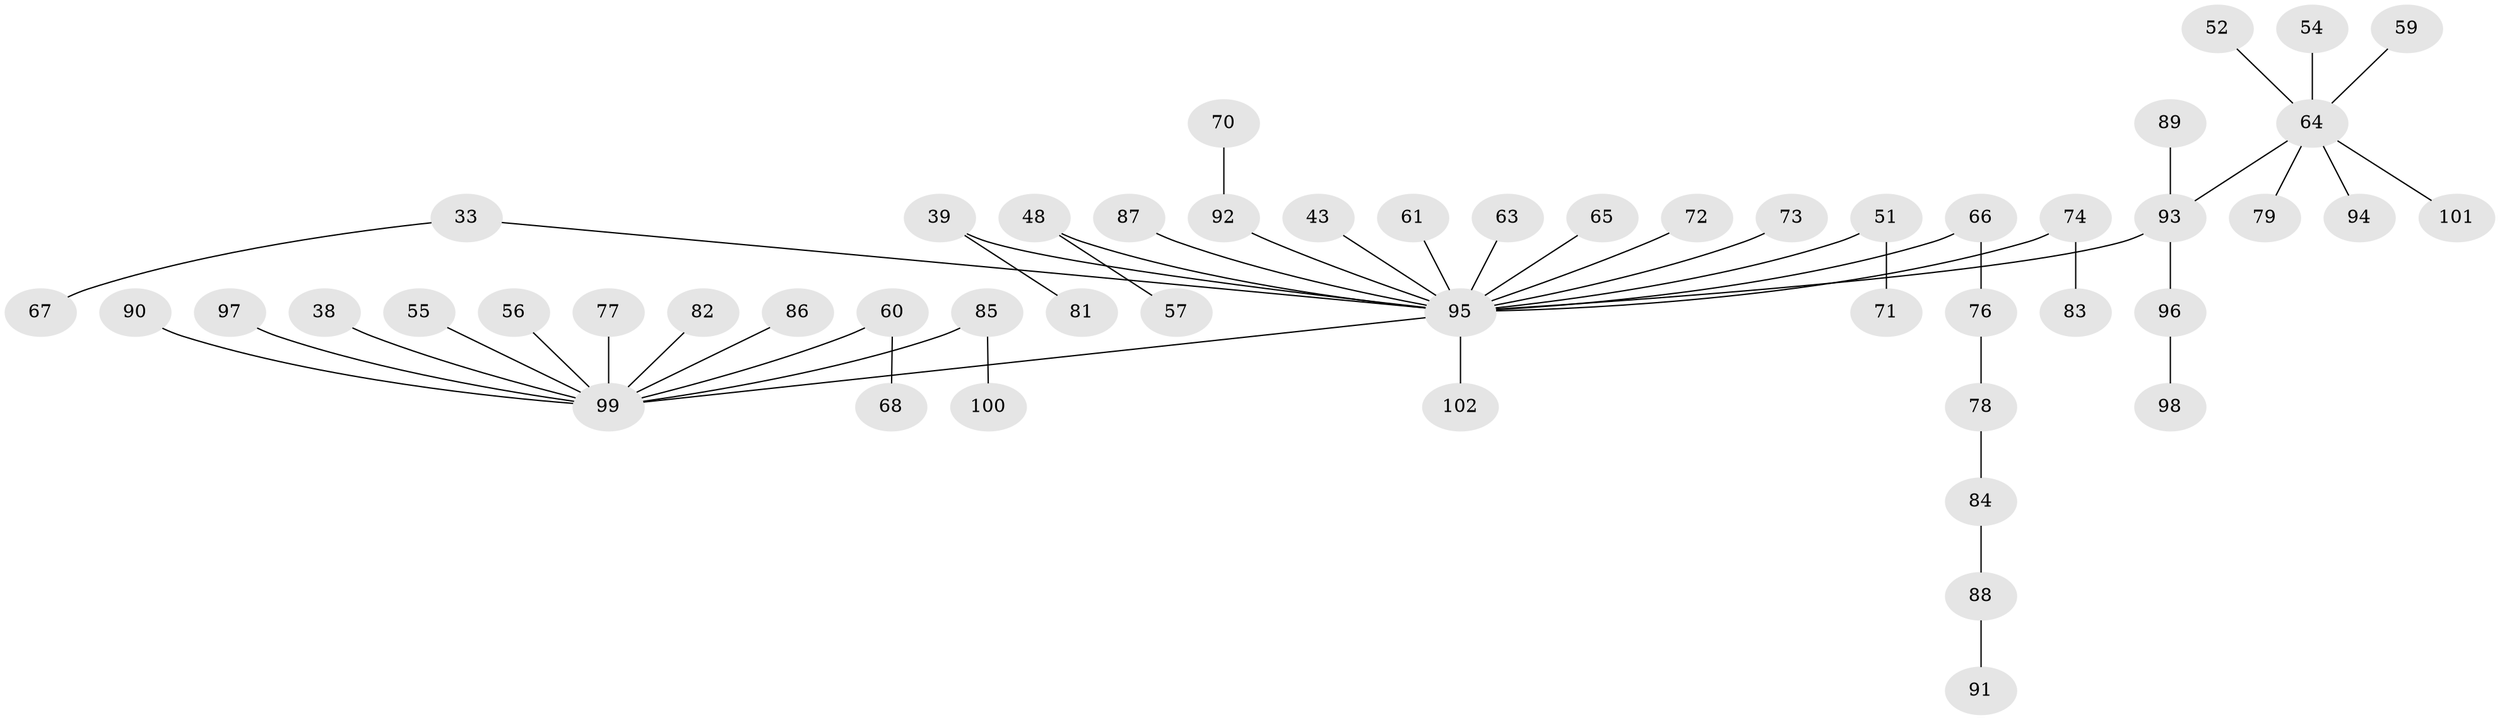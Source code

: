 // original degree distribution, {5: 0.0392156862745098, 4: 0.049019607843137254, 6: 0.0196078431372549, 2: 0.28431372549019607, 3: 0.14705882352941177, 1: 0.46078431372549017}
// Generated by graph-tools (version 1.1) at 2025/53/03/09/25 04:53:01]
// undirected, 51 vertices, 50 edges
graph export_dot {
graph [start="1"]
  node [color=gray90,style=filled];
  33;
  38;
  39;
  43;
  48 [super="+29"];
  51;
  52;
  54;
  55;
  56;
  57;
  59;
  60;
  61;
  63;
  64 [super="+19+62+30+34"];
  65;
  66;
  67;
  68;
  70;
  71;
  72;
  73;
  74;
  76;
  77;
  78;
  79;
  81;
  82;
  83;
  84;
  85;
  86;
  87;
  88;
  89;
  90;
  91;
  92 [super="+15"];
  93 [super="+17+42+46"];
  94;
  95 [super="+36+37+31+49+28+80+75"];
  96;
  97;
  98;
  99 [super="+40+45+69"];
  100;
  101;
  102;
  33 -- 67;
  33 -- 95;
  38 -- 99;
  39 -- 81;
  39 -- 95;
  43 -- 95;
  48 -- 57;
  48 -- 95;
  51 -- 71;
  51 -- 95;
  52 -- 64;
  54 -- 64;
  55 -- 99;
  56 -- 99;
  59 -- 64;
  60 -- 68;
  60 -- 99;
  61 -- 95;
  63 -- 95;
  64 -- 93;
  64 -- 79;
  64 -- 101;
  64 -- 94;
  65 -- 95;
  66 -- 76;
  66 -- 95;
  70 -- 92;
  72 -- 95;
  73 -- 95;
  74 -- 83;
  74 -- 95;
  76 -- 78;
  77 -- 99;
  78 -- 84;
  82 -- 99;
  84 -- 88;
  85 -- 100;
  85 -- 99;
  86 -- 99;
  87 -- 95;
  88 -- 91;
  89 -- 93;
  90 -- 99;
  92 -- 95;
  93 -- 96;
  93 -- 95;
  95 -- 102;
  95 -- 99;
  96 -- 98;
  97 -- 99;
}
